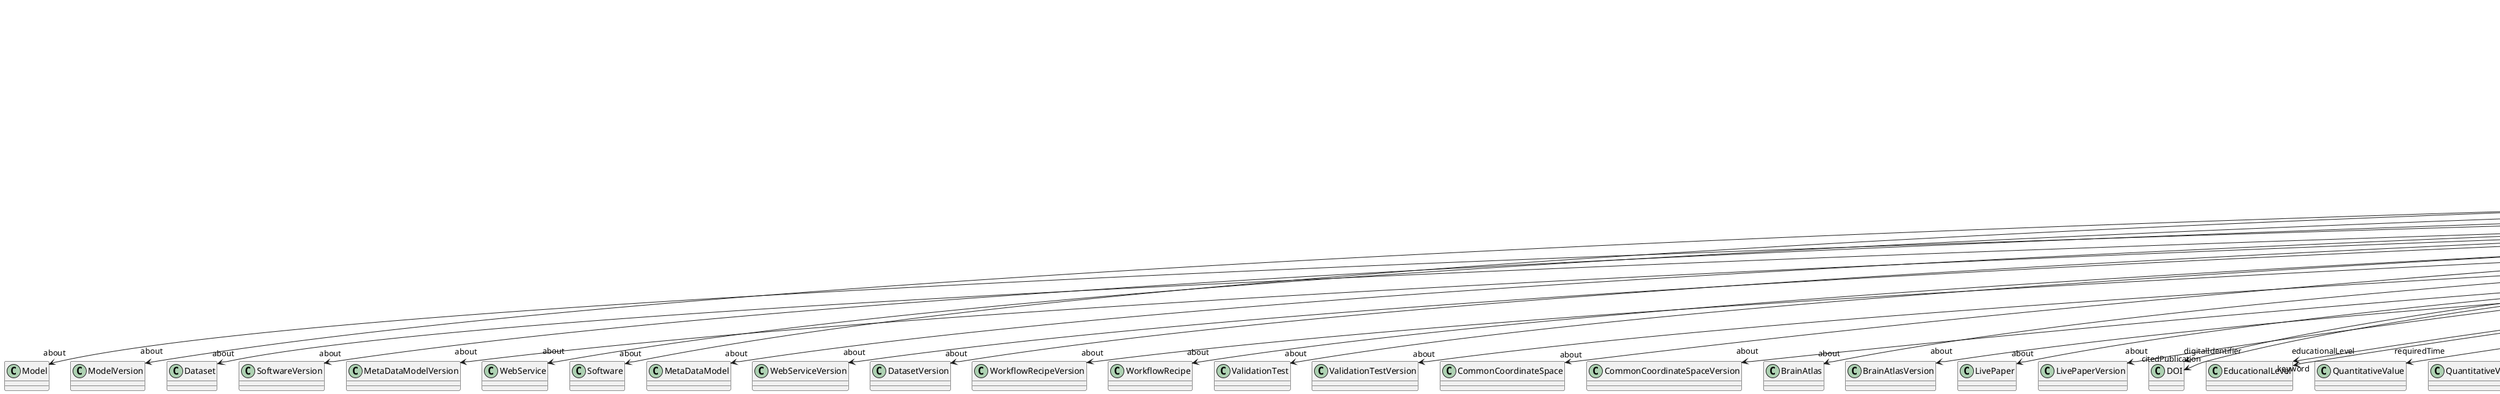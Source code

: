 @startuml
class LearningResource {
+about
+digitalIdentifier
+educationalLevel
+learningOutcome
+order
+prerequisite
+requiredTime
+topic
+type
+abstract
+author
+citedPublication
+copyright
+creationDate
+custodian
+editor
+funding
+IRI
+keyword
+license
+modificationDate
+name
+publicationDate
+publisher
+versionIdentifier

}
LearningResource -d-> "about" Model
LearningResource -d-> "about" ModelVersion
LearningResource -d-> "about" Dataset
LearningResource -d-> "about" SoftwareVersion
LearningResource -d-> "about" MetaDataModelVersion
LearningResource -d-> "about" WebService
LearningResource -d-> "about" Software
LearningResource -d-> "about" MetaDataModel
LearningResource -d-> "about" WebServiceVersion
LearningResource -d-> "about" DatasetVersion
LearningResource -d-> "about" WorkflowRecipeVersion
LearningResource -d-> "about" WorkflowRecipe
LearningResource -d-> "about" ValidationTest
LearningResource -d-> "about" ValidationTestVersion
LearningResource -d-> "about" CommonCoordinateSpace
LearningResource -d-> "about" CommonCoordinateSpaceVersion
LearningResource -d-> "about" BrainAtlas
LearningResource -d-> "about" BrainAtlasVersion
LearningResource -d-> "about" LivePaper
LearningResource -d-> "about" LivePaperVersion
LearningResource -d-> "digitalIdentifier" DOI
LearningResource -d-> "educationalLevel" EducationalLevel
LearningResource -d-> "requiredTime" QuantitativeValue
LearningResource -d-> "requiredTime" QuantitativeValueRange
LearningResource -d-> "type" LearningResourceType
LearningResource -d-> "author" Person
LearningResource -d-> "author" Consortium
LearningResource -d-> "author" Organization
LearningResource -d-> "citedPublication" DOI
LearningResource -d-> "citedPublication" ISBN
LearningResource -d-> "copyright" Copyright
LearningResource -d-> "custodian" Person
LearningResource -d-> "custodian" Consortium
LearningResource -d-> "custodian" Organization
LearningResource -d-> "editor" Person
LearningResource -d-> "funding" Funding
LearningResource -d-> "keyword" GeneticStrainType
LearningResource -d-> "keyword" AnnotationCriteriaType
LearningResource -d-> "keyword" TissueSampleType
LearningResource -d-> "keyword" ProductAccessibility
LearningResource -d-> "keyword" StimulationTechnique
LearningResource -d-> "keyword" OpticalStimulusType
LearningResource -d-> "keyword" Service
LearningResource -d-> "keyword" OrganismSystem
LearningResource -d-> "keyword" OperatingDevice
LearningResource -d-> "keyword" VisualStimulusType
LearningResource -d-> "keyword" CriteriaQualityType
LearningResource -d-> "keyword" Disease
LearningResource -d-> "keyword" SemanticDataType
LearningResource -d-> "keyword" SoftwareFeature
LearningResource -d-> "keyword" AtlasType
LearningResource -d-> "keyword" StimulationApproach
LearningResource -d-> "keyword" AnatomicalIdentificationType
LearningResource -d-> "keyword" ProgrammingLanguage
LearningResource -d-> "keyword" MeasuredSignalType
LearningResource -d-> "keyword" MeasuredQuantity
LearningResource -d-> "keyword" DataType
LearningResource -d-> "keyword" DeviceType
LearningResource -d-> "keyword" ModelScope
LearningResource -d-> "keyword" UnitOfMeasurement
LearningResource -d-> "keyword" AnatomicalPlane
LearningResource -d-> "keyword" CranialWindowConstructionType
LearningResource -d-> "keyword" CellType
LearningResource -d-> "keyword" Species
LearningResource -d-> "keyword" BiologicalSex
LearningResource -d-> "keyword" PatchClampVariation
LearningResource -d-> "keyword" AgeCategory
LearningResource -d-> "keyword" AnatomicalAxesOrientation
LearningResource -d-> "keyword" Laterality
LearningResource -d-> "keyword" QualitativeOverlap
LearningResource -d-> "keyword" Handedness
LearningResource -d-> "keyword" FileUsageRole
LearningResource -d-> "keyword" Terminology
LearningResource -d-> "keyword" TissueSampleAttribute
LearningResource -d-> "keyword" EthicsAssessment
LearningResource -d-> "keyword" ChemicalMixtureType
LearningResource -d-> "keyword" Technique
LearningResource -d-> "keyword" EducationalLevel
LearningResource -d-> "keyword" OrganismSubstance
LearningResource -d-> "keyword" BreedingType
LearningResource -d-> "keyword" SoftwareApplicationCategory
LearningResource -d-> "keyword" OlfactoryStimulusType
LearningResource -d-> "keyword" TermSuggestion
LearningResource -d-> "keyword" AnnotationType
LearningResource -d-> "keyword" AuditoryStimulusType
LearningResource -d-> "keyword" TactileStimulusType
LearningResource -d-> "keyword" ExperimentalApproach
LearningResource -d-> "keyword" SubjectAttribute
LearningResource -d-> "keyword" AnalysisTechnique
LearningResource -d-> "keyword" PreparationType
LearningResource -d-> "keyword" MetaDataModelType
LearningResource -d-> "keyword" FileBundleGrouping
LearningResource -d-> "keyword" ElectricalStimulusType
LearningResource -d-> "keyword" UBERONParcellation
LearningResource -d-> "keyword" Organ
LearningResource -d-> "keyword" Colormap
LearningResource -d-> "keyword" DiseaseModel
LearningResource -d-> "keyword" OperatingSystem
LearningResource -d-> "keyword" DifferenceMeasure
LearningResource -d-> "keyword" BiologicalOrder
LearningResource -d-> "keyword" ContributionType
LearningResource -d-> "keyword" SubcellularEntity
LearningResource -d-> "keyword" BiologicalProcess
LearningResource -d-> "keyword" Language
LearningResource -d-> "keyword" LearningResourceType
LearningResource -d-> "keyword" ActionStatusType
LearningResource -d-> "keyword" GustatoryStimulusType
LearningResource -d-> "keyword" TypeOfUncertainty
LearningResource -d-> "keyword" ModelAbstractionLevel
LearningResource -d-> "keyword" CellCultureType
LearningResource -d-> "keyword" FileRepositoryType
LearningResource -d-> "keyword" MolecularEntity
LearningResource -d-> "keyword" SetupType
LearningResource -d-> "keyword" CranialWindowReinforcementType
LearningResource -d-> "license" License
LearningResource -d-> "publisher" Person
LearningResource -d-> "publisher" Consortium
LearningResource -d-> "publisher" Organization

@enduml
